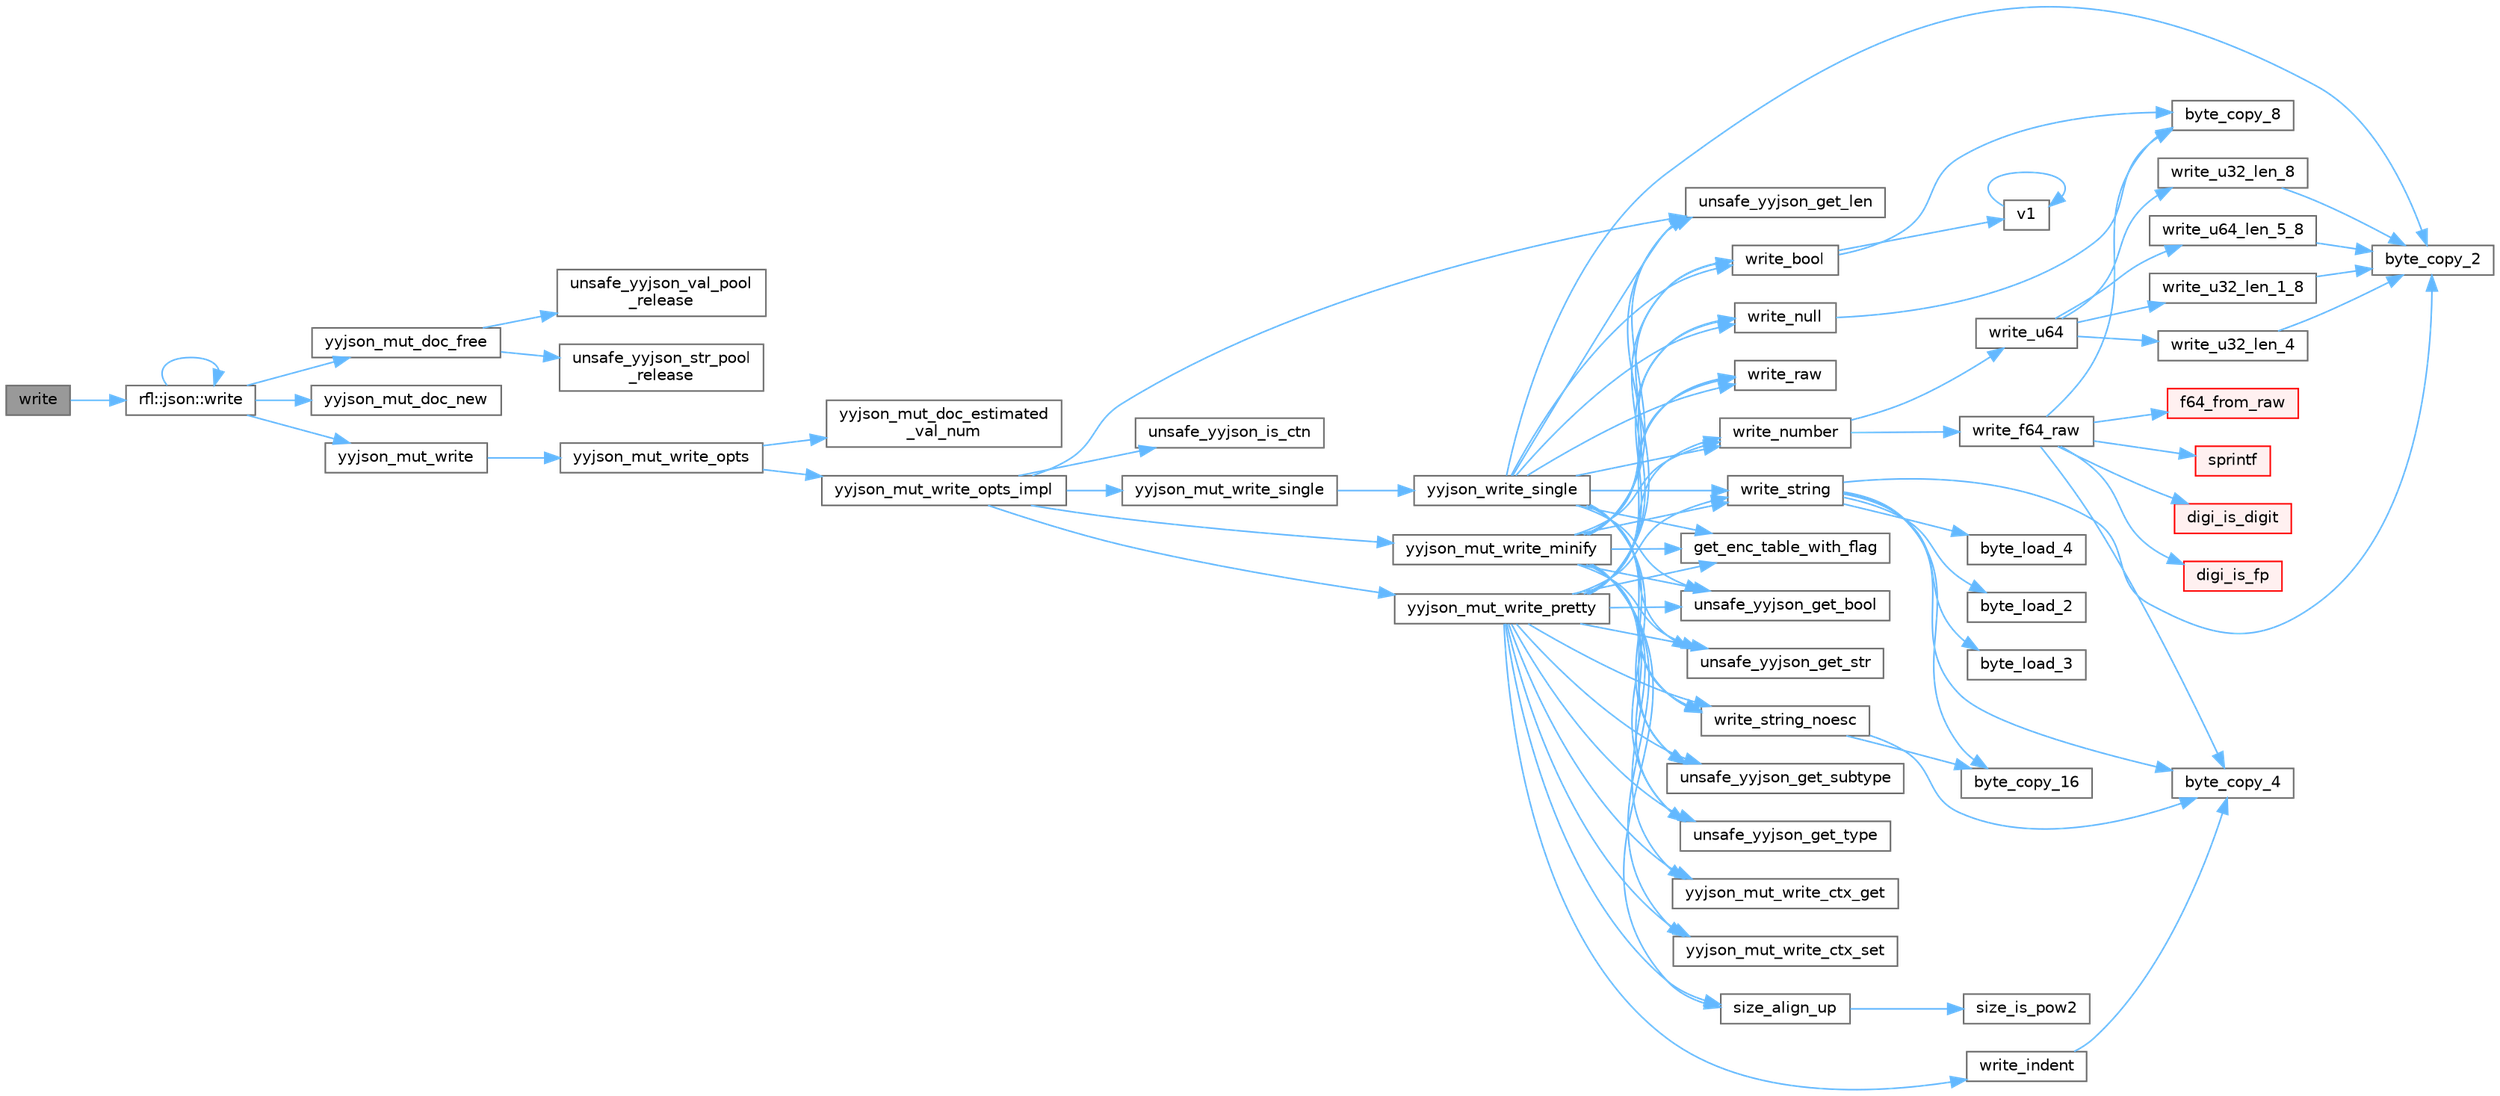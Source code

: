 digraph "write"
{
 // LATEX_PDF_SIZE
  bgcolor="transparent";
  edge [fontname=Helvetica,fontsize=10,labelfontname=Helvetica,labelfontsize=10];
  node [fontname=Helvetica,fontsize=10,shape=box,height=0.2,width=0.4];
  rankdir="LR";
  Node1 [id="Node000001",label="write",height=0.2,width=0.4,color="gray40", fillcolor="grey60", style="filled", fontcolor="black",tooltip=" "];
  Node1 -> Node2 [id="edge91_Node000001_Node000002",color="steelblue1",style="solid",tooltip=" "];
  Node2 [id="Node000002",label="rfl::json::write",height=0.2,width=0.4,color="grey40", fillcolor="white", style="filled",URL="$namespacerfl_1_1json.html#af39a23539424555b8c970d12a58e547f",tooltip="Returns a JSON string."];
  Node2 -> Node2 [id="edge92_Node000002_Node000002",color="steelblue1",style="solid",tooltip=" "];
  Node2 -> Node3 [id="edge93_Node000002_Node000003",color="steelblue1",style="solid",tooltip=" "];
  Node3 [id="Node000003",label="yyjson_mut_doc_free",height=0.2,width=0.4,color="grey40", fillcolor="white", style="filled",URL="$yyjson_8c.html#a473b53dd223f25a117a6fe3b543bfdb1",tooltip=" "];
  Node3 -> Node4 [id="edge94_Node000003_Node000004",color="steelblue1",style="solid",tooltip=" "];
  Node4 [id="Node000004",label="unsafe_yyjson_str_pool\l_release",height=0.2,width=0.4,color="grey40", fillcolor="white", style="filled",URL="$yyjson_8c.html#a68827985804124f8d26d256b07877cf9",tooltip=" "];
  Node3 -> Node5 [id="edge95_Node000003_Node000005",color="steelblue1",style="solid",tooltip=" "];
  Node5 [id="Node000005",label="unsafe_yyjson_val_pool\l_release",height=0.2,width=0.4,color="grey40", fillcolor="white", style="filled",URL="$yyjson_8c.html#a423ab190d8ce947af71ff1a45ab76805",tooltip=" "];
  Node2 -> Node6 [id="edge96_Node000002_Node000006",color="steelblue1",style="solid",tooltip=" "];
  Node6 [id="Node000006",label="yyjson_mut_doc_new",height=0.2,width=0.4,color="grey40", fillcolor="white", style="filled",URL="$yyjson_8c.html#a94a8c1c5f4e47e11e268d7f4c0e4cb1a",tooltip=" "];
  Node2 -> Node7 [id="edge97_Node000002_Node000007",color="steelblue1",style="solid",tooltip=" "];
  Node7 [id="Node000007",label="yyjson_mut_write",height=0.2,width=0.4,color="grey40", fillcolor="white", style="filled",URL="$yyjson_8h.html#a881e2ee3f487385810829df8bc675f1f",tooltip=" "];
  Node7 -> Node8 [id="edge98_Node000007_Node000008",color="steelblue1",style="solid",tooltip=" "];
  Node8 [id="Node000008",label="yyjson_mut_write_opts",height=0.2,width=0.4,color="grey40", fillcolor="white", style="filled",URL="$yyjson_8c.html#a43932e149602ddfcd9257648ea36e553",tooltip=" "];
  Node8 -> Node9 [id="edge99_Node000008_Node000009",color="steelblue1",style="solid",tooltip=" "];
  Node9 [id="Node000009",label="yyjson_mut_doc_estimated\l_val_num",height=0.2,width=0.4,color="grey40", fillcolor="white", style="filled",URL="$yyjson_8c.html#ac9cfbe501c1317baf92c53571c7333ee",tooltip=" "];
  Node8 -> Node10 [id="edge100_Node000008_Node000010",color="steelblue1",style="solid",tooltip=" "];
  Node10 [id="Node000010",label="yyjson_mut_write_opts_impl",height=0.2,width=0.4,color="grey40", fillcolor="white", style="filled",URL="$yyjson_8c.html#a9419498fed912dda63693d15ff91c74c",tooltip=" "];
  Node10 -> Node11 [id="edge101_Node000010_Node000011",color="steelblue1",style="solid",tooltip=" "];
  Node11 [id="Node000011",label="unsafe_yyjson_get_len",height=0.2,width=0.4,color="grey40", fillcolor="white", style="filled",URL="$yyjson_8h.html#a445bf8a7f9981e4797bf95db944ddf8f",tooltip=" "];
  Node10 -> Node12 [id="edge102_Node000010_Node000012",color="steelblue1",style="solid",tooltip=" "];
  Node12 [id="Node000012",label="unsafe_yyjson_is_ctn",height=0.2,width=0.4,color="grey40", fillcolor="white", style="filled",URL="$yyjson_8h.html#afe1e8995e63d29297d569c4a848bf5a2",tooltip=" "];
  Node10 -> Node13 [id="edge103_Node000010_Node000013",color="steelblue1",style="solid",tooltip=" "];
  Node13 [id="Node000013",label="yyjson_mut_write_minify",height=0.2,width=0.4,color="grey40", fillcolor="white", style="filled",URL="$yyjson_8c.html#a41b0f7caeaed5e6075fdbad6e37daa44",tooltip=" "];
  Node13 -> Node14 [id="edge104_Node000013_Node000014",color="steelblue1",style="solid",tooltip=" "];
  Node14 [id="Node000014",label="get_enc_table_with_flag",height=0.2,width=0.4,color="grey40", fillcolor="white", style="filled",URL="$yyjson_8c.html#a4b810e39a1c70f479ea48f4b6be239b0",tooltip=" "];
  Node13 -> Node15 [id="edge105_Node000013_Node000015",color="steelblue1",style="solid",tooltip=" "];
  Node15 [id="Node000015",label="size_align_up",height=0.2,width=0.4,color="grey40", fillcolor="white", style="filled",URL="$yyjson_8c.html#aee0ecba3f0e01a145a4bd084c40b53b6",tooltip=" "];
  Node15 -> Node16 [id="edge106_Node000015_Node000016",color="steelblue1",style="solid",tooltip=" "];
  Node16 [id="Node000016",label="size_is_pow2",height=0.2,width=0.4,color="grey40", fillcolor="white", style="filled",URL="$yyjson_8c.html#a9c435a75a5fc566d5382ba2646704a18",tooltip=" "];
  Node13 -> Node17 [id="edge107_Node000013_Node000017",color="steelblue1",style="solid",tooltip=" "];
  Node17 [id="Node000017",label="unsafe_yyjson_get_bool",height=0.2,width=0.4,color="grey40", fillcolor="white", style="filled",URL="$yyjson_8h.html#a3ef8c1e13a7f67eead2d945125769f90",tooltip=" "];
  Node13 -> Node11 [id="edge108_Node000013_Node000011",color="steelblue1",style="solid",tooltip=" "];
  Node13 -> Node18 [id="edge109_Node000013_Node000018",color="steelblue1",style="solid",tooltip=" "];
  Node18 [id="Node000018",label="unsafe_yyjson_get_str",height=0.2,width=0.4,color="grey40", fillcolor="white", style="filled",URL="$yyjson_8h.html#a879b3c14194afd5b60d663640998c020",tooltip=" "];
  Node13 -> Node19 [id="edge110_Node000013_Node000019",color="steelblue1",style="solid",tooltip=" "];
  Node19 [id="Node000019",label="unsafe_yyjson_get_subtype",height=0.2,width=0.4,color="grey40", fillcolor="white", style="filled",URL="$yyjson_8h.html#a735848e46f26bfe3dfb333c7f890205e",tooltip=" "];
  Node13 -> Node20 [id="edge111_Node000013_Node000020",color="steelblue1",style="solid",tooltip=" "];
  Node20 [id="Node000020",label="unsafe_yyjson_get_type",height=0.2,width=0.4,color="grey40", fillcolor="white", style="filled",URL="$yyjson_8h.html#a25aa2b2a33dccb9af7da4576b3cbe6ab",tooltip=" "];
  Node13 -> Node21 [id="edge112_Node000013_Node000021",color="steelblue1",style="solid",tooltip=" "];
  Node21 [id="Node000021",label="write_bool",height=0.2,width=0.4,color="grey40", fillcolor="white", style="filled",URL="$yyjson_8c.html#a8f48aafc5963521f3da75e2448f0d084",tooltip=" "];
  Node21 -> Node22 [id="edge113_Node000021_Node000022",color="steelblue1",style="solid",tooltip=" "];
  Node22 [id="Node000022",label="byte_copy_8",height=0.2,width=0.4,color="grey40", fillcolor="white", style="filled",URL="$yyjson_8c.html#a03dd49c937c12d9a85deaac184d25eb9",tooltip=" "];
  Node21 -> Node23 [id="edge114_Node000021_Node000023",color="steelblue1",style="solid",tooltip=" "];
  Node23 [id="Node000023",label="v1",height=0.2,width=0.4,color="grey40", fillcolor="white", style="filled",URL="$_tutorial___reshape_mat2_vec_8cpp.html#a10bd710692c91bc238f2e1da77730678",tooltip=" "];
  Node23 -> Node23 [id="edge115_Node000023_Node000023",color="steelblue1",style="solid",tooltip=" "];
  Node13 -> Node24 [id="edge116_Node000013_Node000024",color="steelblue1",style="solid",tooltip=" "];
  Node24 [id="Node000024",label="write_null",height=0.2,width=0.4,color="grey40", fillcolor="white", style="filled",URL="$yyjson_8c.html#a9ab2502373a7c2ad7decc10b76c47043",tooltip=" "];
  Node24 -> Node22 [id="edge117_Node000024_Node000022",color="steelblue1",style="solid",tooltip=" "];
  Node13 -> Node25 [id="edge118_Node000013_Node000025",color="steelblue1",style="solid",tooltip=" "];
  Node25 [id="Node000025",label="write_number",height=0.2,width=0.4,color="grey40", fillcolor="white", style="filled",URL="$yyjson_8c.html#a7a6eb98c82d060a1b4b1b25ae9169770",tooltip=" "];
  Node25 -> Node26 [id="edge119_Node000025_Node000026",color="steelblue1",style="solid",tooltip=" "];
  Node26 [id="Node000026",label="write_f64_raw",height=0.2,width=0.4,color="grey40", fillcolor="white", style="filled",URL="$yyjson_8c.html#a429024eddbd3335464adf309aef2db7f",tooltip=" "];
  Node26 -> Node27 [id="edge120_Node000026_Node000027",color="steelblue1",style="solid",tooltip=" "];
  Node27 [id="Node000027",label="byte_copy_4",height=0.2,width=0.4,color="grey40", fillcolor="white", style="filled",URL="$yyjson_8c.html#a98219967baeab34ab615b4ccda0df146",tooltip=" "];
  Node26 -> Node22 [id="edge121_Node000026_Node000022",color="steelblue1",style="solid",tooltip=" "];
  Node26 -> Node28 [id="edge122_Node000026_Node000028",color="steelblue1",style="solid",tooltip=" "];
  Node28 [id="Node000028",label="digi_is_digit",height=0.2,width=0.4,color="red", fillcolor="#FFF0F0", style="filled",URL="$yyjson_8c.html#ac16e36c200b16a17041aac1ed37276d7",tooltip=" "];
  Node26 -> Node30 [id="edge123_Node000026_Node000030",color="steelblue1",style="solid",tooltip=" "];
  Node30 [id="Node000030",label="digi_is_fp",height=0.2,width=0.4,color="red", fillcolor="#FFF0F0", style="filled",URL="$yyjson_8c.html#ac38bca46c8cbb1107ca4188d2eb4fcbe",tooltip=" "];
  Node26 -> Node31 [id="edge124_Node000026_Node000031",color="steelblue1",style="solid",tooltip=" "];
  Node31 [id="Node000031",label="f64_from_raw",height=0.2,width=0.4,color="red", fillcolor="#FFF0F0", style="filled",URL="$yyjson_8c.html#a7d61d2afe6fefb1935af9086d95ee8a8",tooltip=" "];
  Node26 -> Node33 [id="edge125_Node000026_Node000033",color="steelblue1",style="solid",tooltip=" "];
  Node33 [id="Node000033",label="sprintf",height=0.2,width=0.4,color="red", fillcolor="#FFF0F0", style="filled",URL="$printf_8h.html#aa7d2e7e454d3fe606a71504a119dc894",tooltip=" "];
  Node25 -> Node63 [id="edge126_Node000025_Node000063",color="steelblue1",style="solid",tooltip=" "];
  Node63 [id="Node000063",label="write_u64",height=0.2,width=0.4,color="grey40", fillcolor="white", style="filled",URL="$yyjson_8c.html#aa2f06c8a20b378eb29cfe95d0af5c95e",tooltip=" "];
  Node63 -> Node64 [id="edge127_Node000063_Node000064",color="steelblue1",style="solid",tooltip=" "];
  Node64 [id="Node000064",label="write_u32_len_1_8",height=0.2,width=0.4,color="grey40", fillcolor="white", style="filled",URL="$yyjson_8c.html#a5a7d8b8a37067ca47adb0b419814ef9a",tooltip=" "];
  Node64 -> Node65 [id="edge128_Node000064_Node000065",color="steelblue1",style="solid",tooltip=" "];
  Node65 [id="Node000065",label="byte_copy_2",height=0.2,width=0.4,color="grey40", fillcolor="white", style="filled",URL="$yyjson_8c.html#ac6a11726824f52b6413a67488f5a3152",tooltip=" "];
  Node63 -> Node66 [id="edge129_Node000063_Node000066",color="steelblue1",style="solid",tooltip=" "];
  Node66 [id="Node000066",label="write_u32_len_4",height=0.2,width=0.4,color="grey40", fillcolor="white", style="filled",URL="$yyjson_8c.html#ae5ef2b18cbf8ab8c261b23aab6d3bea3",tooltip=" "];
  Node66 -> Node65 [id="edge130_Node000066_Node000065",color="steelblue1",style="solid",tooltip=" "];
  Node63 -> Node67 [id="edge131_Node000063_Node000067",color="steelblue1",style="solid",tooltip=" "];
  Node67 [id="Node000067",label="write_u32_len_8",height=0.2,width=0.4,color="grey40", fillcolor="white", style="filled",URL="$yyjson_8c.html#ab1d9fcbafc860e770ed5aa9fc70577fc",tooltip=" "];
  Node67 -> Node65 [id="edge132_Node000067_Node000065",color="steelblue1",style="solid",tooltip=" "];
  Node63 -> Node68 [id="edge133_Node000063_Node000068",color="steelblue1",style="solid",tooltip=" "];
  Node68 [id="Node000068",label="write_u64_len_5_8",height=0.2,width=0.4,color="grey40", fillcolor="white", style="filled",URL="$yyjson_8c.html#a5b33c978167aa4a5c34d27715c133757",tooltip=" "];
  Node68 -> Node65 [id="edge134_Node000068_Node000065",color="steelblue1",style="solid",tooltip=" "];
  Node13 -> Node69 [id="edge135_Node000013_Node000069",color="steelblue1",style="solid",tooltip=" "];
  Node69 [id="Node000069",label="write_raw",height=0.2,width=0.4,color="grey40", fillcolor="white", style="filled",URL="$yyjson_8c.html#a595a43099038f73ab0af2b4209b1f0fd",tooltip=" "];
  Node13 -> Node70 [id="edge136_Node000013_Node000070",color="steelblue1",style="solid",tooltip=" "];
  Node70 [id="Node000070",label="write_string",height=0.2,width=0.4,color="grey40", fillcolor="white", style="filled",URL="$yyjson_8c.html#a1aadf662e6fc22a6419db27146e38472",tooltip=" "];
  Node70 -> Node71 [id="edge137_Node000070_Node000071",color="steelblue1",style="solid",tooltip=" "];
  Node71 [id="Node000071",label="byte_copy_16",height=0.2,width=0.4,color="grey40", fillcolor="white", style="filled",URL="$yyjson_8c.html#a1720d43cc1ae5984a4e5751dbe7301a0",tooltip=" "];
  Node70 -> Node65 [id="edge138_Node000070_Node000065",color="steelblue1",style="solid",tooltip=" "];
  Node70 -> Node27 [id="edge139_Node000070_Node000027",color="steelblue1",style="solid",tooltip=" "];
  Node70 -> Node72 [id="edge140_Node000070_Node000072",color="steelblue1",style="solid",tooltip=" "];
  Node72 [id="Node000072",label="byte_load_2",height=0.2,width=0.4,color="grey40", fillcolor="white", style="filled",URL="$yyjson_8c.html#abd106e94ebb52b1b9c0e79e2246f24bd",tooltip=" "];
  Node70 -> Node73 [id="edge141_Node000070_Node000073",color="steelblue1",style="solid",tooltip=" "];
  Node73 [id="Node000073",label="byte_load_3",height=0.2,width=0.4,color="grey40", fillcolor="white", style="filled",URL="$yyjson_8c.html#a31005a45113248534b4ae663dc0a85f3",tooltip=" "];
  Node70 -> Node74 [id="edge142_Node000070_Node000074",color="steelblue1",style="solid",tooltip=" "];
  Node74 [id="Node000074",label="byte_load_4",height=0.2,width=0.4,color="grey40", fillcolor="white", style="filled",URL="$yyjson_8c.html#a87c460a03bebacd0dcdad97440488c2b",tooltip=" "];
  Node13 -> Node75 [id="edge143_Node000013_Node000075",color="steelblue1",style="solid",tooltip=" "];
  Node75 [id="Node000075",label="write_string_noesc",height=0.2,width=0.4,color="grey40", fillcolor="white", style="filled",URL="$yyjson_8c.html#ab1d27351bed7d1f6f632f75dcf9846de",tooltip=" "];
  Node75 -> Node71 [id="edge144_Node000075_Node000071",color="steelblue1",style="solid",tooltip=" "];
  Node75 -> Node27 [id="edge145_Node000075_Node000027",color="steelblue1",style="solid",tooltip=" "];
  Node13 -> Node76 [id="edge146_Node000013_Node000076",color="steelblue1",style="solid",tooltip=" "];
  Node76 [id="Node000076",label="yyjson_mut_write_ctx_get",height=0.2,width=0.4,color="grey40", fillcolor="white", style="filled",URL="$yyjson_8c.html#a7330d6789bda008b50a3a964e17629c4",tooltip=" "];
  Node13 -> Node77 [id="edge147_Node000013_Node000077",color="steelblue1",style="solid",tooltip=" "];
  Node77 [id="Node000077",label="yyjson_mut_write_ctx_set",height=0.2,width=0.4,color="grey40", fillcolor="white", style="filled",URL="$yyjson_8c.html#ad170c12cec69275d5f79d760bd3b1a0a",tooltip=" "];
  Node10 -> Node78 [id="edge148_Node000010_Node000078",color="steelblue1",style="solid",tooltip=" "];
  Node78 [id="Node000078",label="yyjson_mut_write_pretty",height=0.2,width=0.4,color="grey40", fillcolor="white", style="filled",URL="$yyjson_8c.html#a5bd41dfbb867b6521e1f7571f3615b0f",tooltip=" "];
  Node78 -> Node14 [id="edge149_Node000078_Node000014",color="steelblue1",style="solid",tooltip=" "];
  Node78 -> Node15 [id="edge150_Node000078_Node000015",color="steelblue1",style="solid",tooltip=" "];
  Node78 -> Node17 [id="edge151_Node000078_Node000017",color="steelblue1",style="solid",tooltip=" "];
  Node78 -> Node11 [id="edge152_Node000078_Node000011",color="steelblue1",style="solid",tooltip=" "];
  Node78 -> Node18 [id="edge153_Node000078_Node000018",color="steelblue1",style="solid",tooltip=" "];
  Node78 -> Node19 [id="edge154_Node000078_Node000019",color="steelblue1",style="solid",tooltip=" "];
  Node78 -> Node20 [id="edge155_Node000078_Node000020",color="steelblue1",style="solid",tooltip=" "];
  Node78 -> Node21 [id="edge156_Node000078_Node000021",color="steelblue1",style="solid",tooltip=" "];
  Node78 -> Node79 [id="edge157_Node000078_Node000079",color="steelblue1",style="solid",tooltip=" "];
  Node79 [id="Node000079",label="write_indent",height=0.2,width=0.4,color="grey40", fillcolor="white", style="filled",URL="$yyjson_8c.html#ac6e21689f9ccf3981672a321d7d02e47",tooltip=" "];
  Node79 -> Node27 [id="edge158_Node000079_Node000027",color="steelblue1",style="solid",tooltip=" "];
  Node78 -> Node24 [id="edge159_Node000078_Node000024",color="steelblue1",style="solid",tooltip=" "];
  Node78 -> Node25 [id="edge160_Node000078_Node000025",color="steelblue1",style="solid",tooltip=" "];
  Node78 -> Node69 [id="edge161_Node000078_Node000069",color="steelblue1",style="solid",tooltip=" "];
  Node78 -> Node70 [id="edge162_Node000078_Node000070",color="steelblue1",style="solid",tooltip=" "];
  Node78 -> Node75 [id="edge163_Node000078_Node000075",color="steelblue1",style="solid",tooltip=" "];
  Node78 -> Node76 [id="edge164_Node000078_Node000076",color="steelblue1",style="solid",tooltip=" "];
  Node78 -> Node77 [id="edge165_Node000078_Node000077",color="steelblue1",style="solid",tooltip=" "];
  Node10 -> Node80 [id="edge166_Node000010_Node000080",color="steelblue1",style="solid",tooltip=" "];
  Node80 [id="Node000080",label="yyjson_mut_write_single",height=0.2,width=0.4,color="grey40", fillcolor="white", style="filled",URL="$yyjson_8c.html#a6453eece4aede41c7d909075ad2980e0",tooltip=" "];
  Node80 -> Node81 [id="edge167_Node000080_Node000081",color="steelblue1",style="solid",tooltip=" "];
  Node81 [id="Node000081",label="yyjson_write_single",height=0.2,width=0.4,color="grey40", fillcolor="white", style="filled",URL="$yyjson_8c.html#a083e9d39ef4daa8ddc5c6474ccf5e468",tooltip=" "];
  Node81 -> Node65 [id="edge168_Node000081_Node000065",color="steelblue1",style="solid",tooltip=" "];
  Node81 -> Node14 [id="edge169_Node000081_Node000014",color="steelblue1",style="solid",tooltip=" "];
  Node81 -> Node17 [id="edge170_Node000081_Node000017",color="steelblue1",style="solid",tooltip=" "];
  Node81 -> Node11 [id="edge171_Node000081_Node000011",color="steelblue1",style="solid",tooltip=" "];
  Node81 -> Node18 [id="edge172_Node000081_Node000018",color="steelblue1",style="solid",tooltip=" "];
  Node81 -> Node19 [id="edge173_Node000081_Node000019",color="steelblue1",style="solid",tooltip=" "];
  Node81 -> Node20 [id="edge174_Node000081_Node000020",color="steelblue1",style="solid",tooltip=" "];
  Node81 -> Node21 [id="edge175_Node000081_Node000021",color="steelblue1",style="solid",tooltip=" "];
  Node81 -> Node24 [id="edge176_Node000081_Node000024",color="steelblue1",style="solid",tooltip=" "];
  Node81 -> Node25 [id="edge177_Node000081_Node000025",color="steelblue1",style="solid",tooltip=" "];
  Node81 -> Node69 [id="edge178_Node000081_Node000069",color="steelblue1",style="solid",tooltip=" "];
  Node81 -> Node70 [id="edge179_Node000081_Node000070",color="steelblue1",style="solid",tooltip=" "];
  Node81 -> Node75 [id="edge180_Node000081_Node000075",color="steelblue1",style="solid",tooltip=" "];
}
